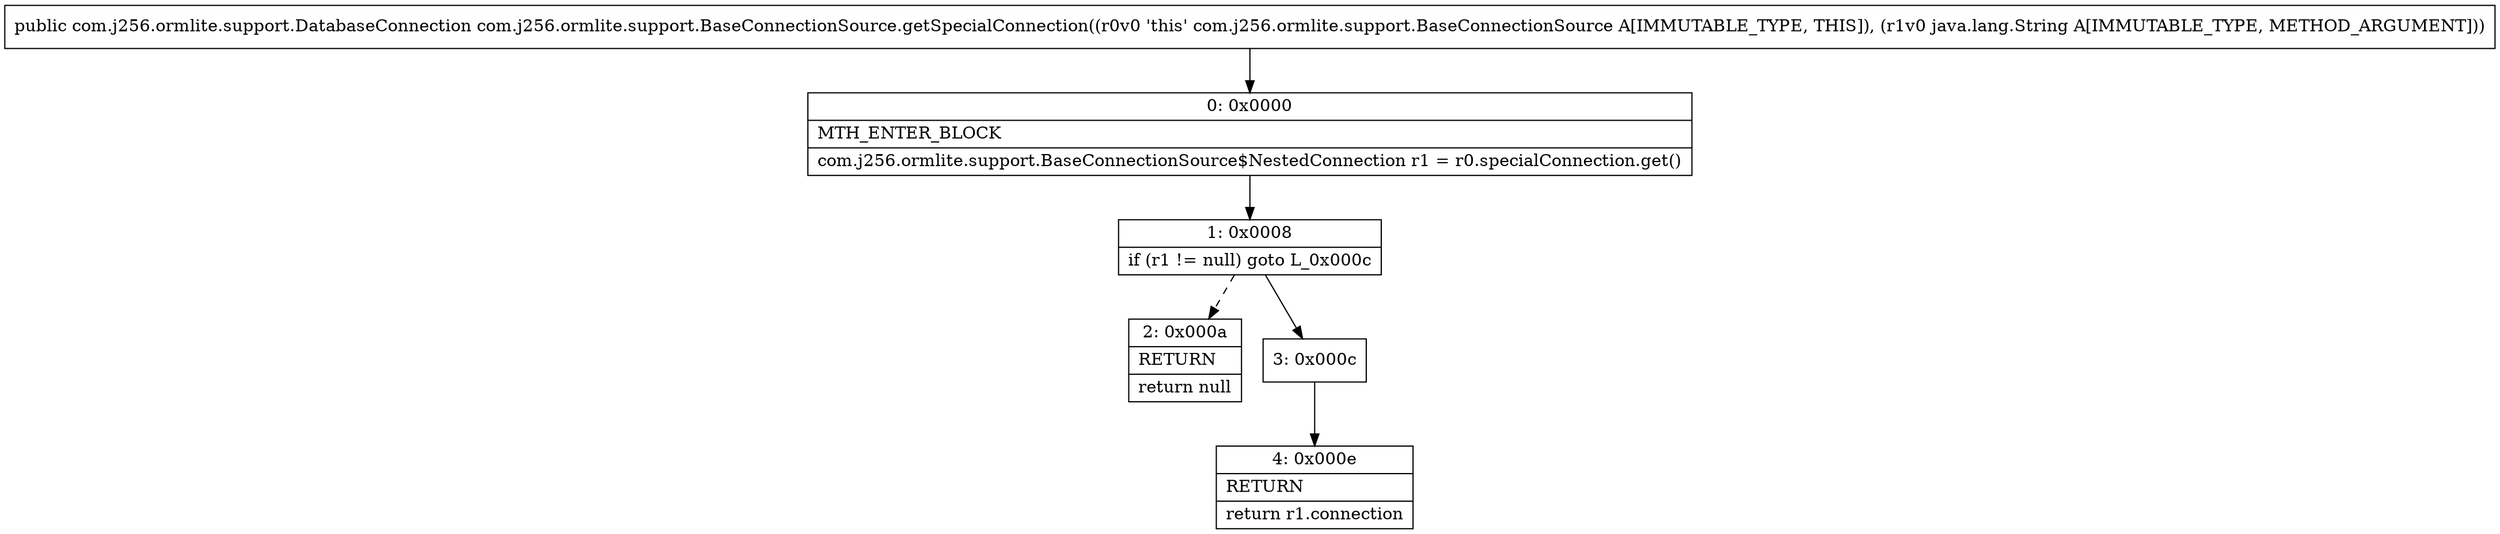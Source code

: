 digraph "CFG forcom.j256.ormlite.support.BaseConnectionSource.getSpecialConnection(Ljava\/lang\/String;)Lcom\/j256\/ormlite\/support\/DatabaseConnection;" {
Node_0 [shape=record,label="{0\:\ 0x0000|MTH_ENTER_BLOCK\l|com.j256.ormlite.support.BaseConnectionSource$NestedConnection r1 = r0.specialConnection.get()\l}"];
Node_1 [shape=record,label="{1\:\ 0x0008|if (r1 != null) goto L_0x000c\l}"];
Node_2 [shape=record,label="{2\:\ 0x000a|RETURN\l|return null\l}"];
Node_3 [shape=record,label="{3\:\ 0x000c}"];
Node_4 [shape=record,label="{4\:\ 0x000e|RETURN\l|return r1.connection\l}"];
MethodNode[shape=record,label="{public com.j256.ormlite.support.DatabaseConnection com.j256.ormlite.support.BaseConnectionSource.getSpecialConnection((r0v0 'this' com.j256.ormlite.support.BaseConnectionSource A[IMMUTABLE_TYPE, THIS]), (r1v0 java.lang.String A[IMMUTABLE_TYPE, METHOD_ARGUMENT])) }"];
MethodNode -> Node_0;
Node_0 -> Node_1;
Node_1 -> Node_2[style=dashed];
Node_1 -> Node_3;
Node_3 -> Node_4;
}

